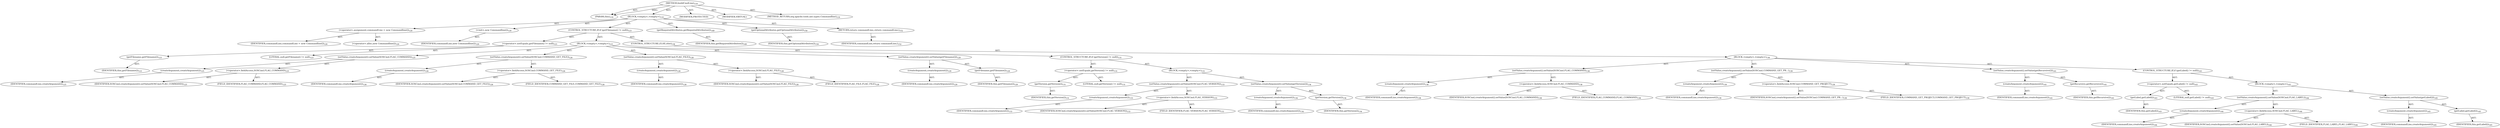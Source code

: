 digraph "buildCmdLine" {  
"111669149700" [label = <(METHOD,buildCmdLine)<SUB>119</SUB>> ]
"115964116992" [label = <(PARAM,this)<SUB>119</SUB>> ]
"25769803780" [label = <(BLOCK,&lt;empty&gt;,&lt;empty&gt;)<SUB>119</SUB>> ]
"30064771076" [label = <(&lt;operator&gt;.assignment,commandLine = new Commandline())<SUB>120</SUB>> ]
"68719476753" [label = <(IDENTIFIER,commandLine,commandLine = new Commandline())<SUB>120</SUB>> ]
"30064771077" [label = <(&lt;operator&gt;.alloc,new Commandline())<SUB>120</SUB>> ]
"30064771078" [label = <(&lt;init&gt;,new Commandline())<SUB>120</SUB>> ]
"68719476754" [label = <(IDENTIFIER,commandLine,new Commandline())<SUB>120</SUB>> ]
"47244640256" [label = <(CONTROL_STRUCTURE,IF,if (getFilename() != null))<SUB>123</SUB>> ]
"30064771079" [label = <(&lt;operator&gt;.notEquals,getFilename() != null)<SUB>123</SUB>> ]
"30064771080" [label = <(getFilename,getFilename())<SUB>123</SUB>> ]
"68719476736" [label = <(IDENTIFIER,this,getFilename())<SUB>123</SUB>> ]
"90194313216" [label = <(LITERAL,null,getFilename() != null)<SUB>123</SUB>> ]
"25769803781" [label = <(BLOCK,&lt;empty&gt;,&lt;empty&gt;)<SUB>123</SUB>> ]
"30064771081" [label = <(setValue,createArgument().setValue(SOSCmd.FLAG_COMMAND))<SUB>125</SUB>> ]
"30064771082" [label = <(createArgument,createArgument())<SUB>125</SUB>> ]
"68719476755" [label = <(IDENTIFIER,commandLine,createArgument())<SUB>125</SUB>> ]
"30064771083" [label = <(&lt;operator&gt;.fieldAccess,SOSCmd.FLAG_COMMAND)<SUB>125</SUB>> ]
"68719476756" [label = <(IDENTIFIER,SOSCmd,createArgument().setValue(SOSCmd.FLAG_COMMAND))<SUB>125</SUB>> ]
"55834574848" [label = <(FIELD_IDENTIFIER,FLAG_COMMAND,FLAG_COMMAND)<SUB>125</SUB>> ]
"30064771084" [label = <(setValue,createArgument().setValue(SOSCmd.COMMAND_GET_FILE))<SUB>126</SUB>> ]
"30064771085" [label = <(createArgument,createArgument())<SUB>126</SUB>> ]
"68719476757" [label = <(IDENTIFIER,commandLine,createArgument())<SUB>126</SUB>> ]
"30064771086" [label = <(&lt;operator&gt;.fieldAccess,SOSCmd.COMMAND_GET_FILE)<SUB>126</SUB>> ]
"68719476758" [label = <(IDENTIFIER,SOSCmd,createArgument().setValue(SOSCmd.COMMAND_GET_FILE))<SUB>126</SUB>> ]
"55834574849" [label = <(FIELD_IDENTIFIER,COMMAND_GET_FILE,COMMAND_GET_FILE)<SUB>126</SUB>> ]
"30064771087" [label = <(setValue,createArgument().setValue(SOSCmd.FLAG_FILE))<SUB>128</SUB>> ]
"30064771088" [label = <(createArgument,createArgument())<SUB>128</SUB>> ]
"68719476759" [label = <(IDENTIFIER,commandLine,createArgument())<SUB>128</SUB>> ]
"30064771089" [label = <(&lt;operator&gt;.fieldAccess,SOSCmd.FLAG_FILE)<SUB>128</SUB>> ]
"68719476760" [label = <(IDENTIFIER,SOSCmd,createArgument().setValue(SOSCmd.FLAG_FILE))<SUB>128</SUB>> ]
"55834574850" [label = <(FIELD_IDENTIFIER,FLAG_FILE,FLAG_FILE)<SUB>128</SUB>> ]
"30064771090" [label = <(setValue,createArgument().setValue(getFilename()))<SUB>129</SUB>> ]
"30064771091" [label = <(createArgument,createArgument())<SUB>129</SUB>> ]
"68719476761" [label = <(IDENTIFIER,commandLine,createArgument())<SUB>129</SUB>> ]
"30064771092" [label = <(getFilename,getFilename())<SUB>129</SUB>> ]
"68719476737" [label = <(IDENTIFIER,this,getFilename())<SUB>129</SUB>> ]
"47244640257" [label = <(CONTROL_STRUCTURE,IF,if (getVersion() != null))<SUB>131</SUB>> ]
"30064771093" [label = <(&lt;operator&gt;.notEquals,getVersion() != null)<SUB>131</SUB>> ]
"30064771094" [label = <(getVersion,getVersion())<SUB>131</SUB>> ]
"68719476738" [label = <(IDENTIFIER,this,getVersion())<SUB>131</SUB>> ]
"90194313217" [label = <(LITERAL,null,getVersion() != null)<SUB>131</SUB>> ]
"25769803782" [label = <(BLOCK,&lt;empty&gt;,&lt;empty&gt;)<SUB>131</SUB>> ]
"30064771095" [label = <(setValue,createArgument().setValue(SOSCmd.FLAG_VERSION))<SUB>133</SUB>> ]
"30064771096" [label = <(createArgument,createArgument())<SUB>133</SUB>> ]
"68719476762" [label = <(IDENTIFIER,commandLine,createArgument())<SUB>133</SUB>> ]
"30064771097" [label = <(&lt;operator&gt;.fieldAccess,SOSCmd.FLAG_VERSION)<SUB>133</SUB>> ]
"68719476763" [label = <(IDENTIFIER,SOSCmd,createArgument().setValue(SOSCmd.FLAG_VERSION))<SUB>133</SUB>> ]
"55834574851" [label = <(FIELD_IDENTIFIER,FLAG_VERSION,FLAG_VERSION)<SUB>133</SUB>> ]
"30064771098" [label = <(setValue,createArgument().setValue(getVersion()))<SUB>134</SUB>> ]
"30064771099" [label = <(createArgument,createArgument())<SUB>134</SUB>> ]
"68719476764" [label = <(IDENTIFIER,commandLine,createArgument())<SUB>134</SUB>> ]
"30064771100" [label = <(getVersion,getVersion())<SUB>134</SUB>> ]
"68719476739" [label = <(IDENTIFIER,this,getVersion())<SUB>134</SUB>> ]
"47244640258" [label = <(CONTROL_STRUCTURE,ELSE,else)<SUB>136</SUB>> ]
"25769803783" [label = <(BLOCK,&lt;empty&gt;,&lt;empty&gt;)<SUB>136</SUB>> ]
"30064771101" [label = <(setValue,createArgument().setValue(SOSCmd.FLAG_COMMAND))<SUB>138</SUB>> ]
"30064771102" [label = <(createArgument,createArgument())<SUB>138</SUB>> ]
"68719476765" [label = <(IDENTIFIER,commandLine,createArgument())<SUB>138</SUB>> ]
"30064771103" [label = <(&lt;operator&gt;.fieldAccess,SOSCmd.FLAG_COMMAND)<SUB>138</SUB>> ]
"68719476766" [label = <(IDENTIFIER,SOSCmd,createArgument().setValue(SOSCmd.FLAG_COMMAND))<SUB>138</SUB>> ]
"55834574852" [label = <(FIELD_IDENTIFIER,FLAG_COMMAND,FLAG_COMMAND)<SUB>138</SUB>> ]
"30064771104" [label = <(setValue,createArgument().setValue(SOSCmd.COMMAND_GET_PR...)<SUB>139</SUB>> ]
"30064771105" [label = <(createArgument,createArgument())<SUB>139</SUB>> ]
"68719476767" [label = <(IDENTIFIER,commandLine,createArgument())<SUB>139</SUB>> ]
"30064771106" [label = <(&lt;operator&gt;.fieldAccess,SOSCmd.COMMAND_GET_PROJECT)<SUB>139</SUB>> ]
"68719476768" [label = <(IDENTIFIER,SOSCmd,createArgument().setValue(SOSCmd.COMMAND_GET_PR...)<SUB>139</SUB>> ]
"55834574853" [label = <(FIELD_IDENTIFIER,COMMAND_GET_PROJECT,COMMAND_GET_PROJECT)<SUB>139</SUB>> ]
"30064771107" [label = <(setValue,createArgument().setValue(getRecursive()))<SUB>141</SUB>> ]
"30064771108" [label = <(createArgument,createArgument())<SUB>141</SUB>> ]
"68719476769" [label = <(IDENTIFIER,commandLine,createArgument())<SUB>141</SUB>> ]
"30064771109" [label = <(getRecursive,getRecursive())<SUB>141</SUB>> ]
"68719476740" [label = <(IDENTIFIER,this,getRecursive())<SUB>141</SUB>> ]
"47244640259" [label = <(CONTROL_STRUCTURE,IF,if (getLabel() != null))<SUB>143</SUB>> ]
"30064771110" [label = <(&lt;operator&gt;.notEquals,getLabel() != null)<SUB>143</SUB>> ]
"30064771111" [label = <(getLabel,getLabel())<SUB>143</SUB>> ]
"68719476741" [label = <(IDENTIFIER,this,getLabel())<SUB>143</SUB>> ]
"90194313218" [label = <(LITERAL,null,getLabel() != null)<SUB>143</SUB>> ]
"25769803784" [label = <(BLOCK,&lt;empty&gt;,&lt;empty&gt;)<SUB>143</SUB>> ]
"30064771112" [label = <(setValue,createArgument().setValue(SOSCmd.FLAG_LABEL))<SUB>144</SUB>> ]
"30064771113" [label = <(createArgument,createArgument())<SUB>144</SUB>> ]
"68719476770" [label = <(IDENTIFIER,commandLine,createArgument())<SUB>144</SUB>> ]
"30064771114" [label = <(&lt;operator&gt;.fieldAccess,SOSCmd.FLAG_LABEL)<SUB>144</SUB>> ]
"68719476771" [label = <(IDENTIFIER,SOSCmd,createArgument().setValue(SOSCmd.FLAG_LABEL))<SUB>144</SUB>> ]
"55834574854" [label = <(FIELD_IDENTIFIER,FLAG_LABEL,FLAG_LABEL)<SUB>144</SUB>> ]
"30064771115" [label = <(setValue,createArgument().setValue(getLabel()))<SUB>145</SUB>> ]
"30064771116" [label = <(createArgument,createArgument())<SUB>145</SUB>> ]
"68719476772" [label = <(IDENTIFIER,commandLine,createArgument())<SUB>145</SUB>> ]
"30064771117" [label = <(getLabel,getLabel())<SUB>145</SUB>> ]
"68719476742" [label = <(IDENTIFIER,this,getLabel())<SUB>145</SUB>> ]
"30064771118" [label = <(getRequiredAttributes,getRequiredAttributes())<SUB>149</SUB>> ]
"68719476743" [label = <(IDENTIFIER,this,getRequiredAttributes())<SUB>149</SUB>> ]
"30064771119" [label = <(getOptionalAttributes,getOptionalAttributes())<SUB>150</SUB>> ]
"68719476744" [label = <(IDENTIFIER,this,getOptionalAttributes())<SUB>150</SUB>> ]
"146028888064" [label = <(RETURN,return commandLine;,return commandLine;)<SUB>152</SUB>> ]
"68719476773" [label = <(IDENTIFIER,commandLine,return commandLine;)<SUB>152</SUB>> ]
"133143986184" [label = <(MODIFIER,PROTECTED)> ]
"133143986185" [label = <(MODIFIER,VIRTUAL)> ]
"128849018884" [label = <(METHOD_RETURN,org.apache.tools.ant.types.Commandline)<SUB>119</SUB>> ]
  "111669149700" -> "115964116992"  [ label = "AST: "] 
  "111669149700" -> "25769803780"  [ label = "AST: "] 
  "111669149700" -> "133143986184"  [ label = "AST: "] 
  "111669149700" -> "133143986185"  [ label = "AST: "] 
  "111669149700" -> "128849018884"  [ label = "AST: "] 
  "25769803780" -> "30064771076"  [ label = "AST: "] 
  "25769803780" -> "30064771078"  [ label = "AST: "] 
  "25769803780" -> "47244640256"  [ label = "AST: "] 
  "25769803780" -> "30064771118"  [ label = "AST: "] 
  "25769803780" -> "30064771119"  [ label = "AST: "] 
  "25769803780" -> "146028888064"  [ label = "AST: "] 
  "30064771076" -> "68719476753"  [ label = "AST: "] 
  "30064771076" -> "30064771077"  [ label = "AST: "] 
  "30064771078" -> "68719476754"  [ label = "AST: "] 
  "47244640256" -> "30064771079"  [ label = "AST: "] 
  "47244640256" -> "25769803781"  [ label = "AST: "] 
  "47244640256" -> "47244640258"  [ label = "AST: "] 
  "30064771079" -> "30064771080"  [ label = "AST: "] 
  "30064771079" -> "90194313216"  [ label = "AST: "] 
  "30064771080" -> "68719476736"  [ label = "AST: "] 
  "25769803781" -> "30064771081"  [ label = "AST: "] 
  "25769803781" -> "30064771084"  [ label = "AST: "] 
  "25769803781" -> "30064771087"  [ label = "AST: "] 
  "25769803781" -> "30064771090"  [ label = "AST: "] 
  "25769803781" -> "47244640257"  [ label = "AST: "] 
  "30064771081" -> "30064771082"  [ label = "AST: "] 
  "30064771081" -> "30064771083"  [ label = "AST: "] 
  "30064771082" -> "68719476755"  [ label = "AST: "] 
  "30064771083" -> "68719476756"  [ label = "AST: "] 
  "30064771083" -> "55834574848"  [ label = "AST: "] 
  "30064771084" -> "30064771085"  [ label = "AST: "] 
  "30064771084" -> "30064771086"  [ label = "AST: "] 
  "30064771085" -> "68719476757"  [ label = "AST: "] 
  "30064771086" -> "68719476758"  [ label = "AST: "] 
  "30064771086" -> "55834574849"  [ label = "AST: "] 
  "30064771087" -> "30064771088"  [ label = "AST: "] 
  "30064771087" -> "30064771089"  [ label = "AST: "] 
  "30064771088" -> "68719476759"  [ label = "AST: "] 
  "30064771089" -> "68719476760"  [ label = "AST: "] 
  "30064771089" -> "55834574850"  [ label = "AST: "] 
  "30064771090" -> "30064771091"  [ label = "AST: "] 
  "30064771090" -> "30064771092"  [ label = "AST: "] 
  "30064771091" -> "68719476761"  [ label = "AST: "] 
  "30064771092" -> "68719476737"  [ label = "AST: "] 
  "47244640257" -> "30064771093"  [ label = "AST: "] 
  "47244640257" -> "25769803782"  [ label = "AST: "] 
  "30064771093" -> "30064771094"  [ label = "AST: "] 
  "30064771093" -> "90194313217"  [ label = "AST: "] 
  "30064771094" -> "68719476738"  [ label = "AST: "] 
  "25769803782" -> "30064771095"  [ label = "AST: "] 
  "25769803782" -> "30064771098"  [ label = "AST: "] 
  "30064771095" -> "30064771096"  [ label = "AST: "] 
  "30064771095" -> "30064771097"  [ label = "AST: "] 
  "30064771096" -> "68719476762"  [ label = "AST: "] 
  "30064771097" -> "68719476763"  [ label = "AST: "] 
  "30064771097" -> "55834574851"  [ label = "AST: "] 
  "30064771098" -> "30064771099"  [ label = "AST: "] 
  "30064771098" -> "30064771100"  [ label = "AST: "] 
  "30064771099" -> "68719476764"  [ label = "AST: "] 
  "30064771100" -> "68719476739"  [ label = "AST: "] 
  "47244640258" -> "25769803783"  [ label = "AST: "] 
  "25769803783" -> "30064771101"  [ label = "AST: "] 
  "25769803783" -> "30064771104"  [ label = "AST: "] 
  "25769803783" -> "30064771107"  [ label = "AST: "] 
  "25769803783" -> "47244640259"  [ label = "AST: "] 
  "30064771101" -> "30064771102"  [ label = "AST: "] 
  "30064771101" -> "30064771103"  [ label = "AST: "] 
  "30064771102" -> "68719476765"  [ label = "AST: "] 
  "30064771103" -> "68719476766"  [ label = "AST: "] 
  "30064771103" -> "55834574852"  [ label = "AST: "] 
  "30064771104" -> "30064771105"  [ label = "AST: "] 
  "30064771104" -> "30064771106"  [ label = "AST: "] 
  "30064771105" -> "68719476767"  [ label = "AST: "] 
  "30064771106" -> "68719476768"  [ label = "AST: "] 
  "30064771106" -> "55834574853"  [ label = "AST: "] 
  "30064771107" -> "30064771108"  [ label = "AST: "] 
  "30064771107" -> "30064771109"  [ label = "AST: "] 
  "30064771108" -> "68719476769"  [ label = "AST: "] 
  "30064771109" -> "68719476740"  [ label = "AST: "] 
  "47244640259" -> "30064771110"  [ label = "AST: "] 
  "47244640259" -> "25769803784"  [ label = "AST: "] 
  "30064771110" -> "30064771111"  [ label = "AST: "] 
  "30064771110" -> "90194313218"  [ label = "AST: "] 
  "30064771111" -> "68719476741"  [ label = "AST: "] 
  "25769803784" -> "30064771112"  [ label = "AST: "] 
  "25769803784" -> "30064771115"  [ label = "AST: "] 
  "30064771112" -> "30064771113"  [ label = "AST: "] 
  "30064771112" -> "30064771114"  [ label = "AST: "] 
  "30064771113" -> "68719476770"  [ label = "AST: "] 
  "30064771114" -> "68719476771"  [ label = "AST: "] 
  "30064771114" -> "55834574854"  [ label = "AST: "] 
  "30064771115" -> "30064771116"  [ label = "AST: "] 
  "30064771115" -> "30064771117"  [ label = "AST: "] 
  "30064771116" -> "68719476772"  [ label = "AST: "] 
  "30064771117" -> "68719476742"  [ label = "AST: "] 
  "30064771118" -> "68719476743"  [ label = "AST: "] 
  "30064771119" -> "68719476744"  [ label = "AST: "] 
  "146028888064" -> "68719476773"  [ label = "AST: "] 
  "111669149700" -> "115964116992"  [ label = "DDG: "] 
}
